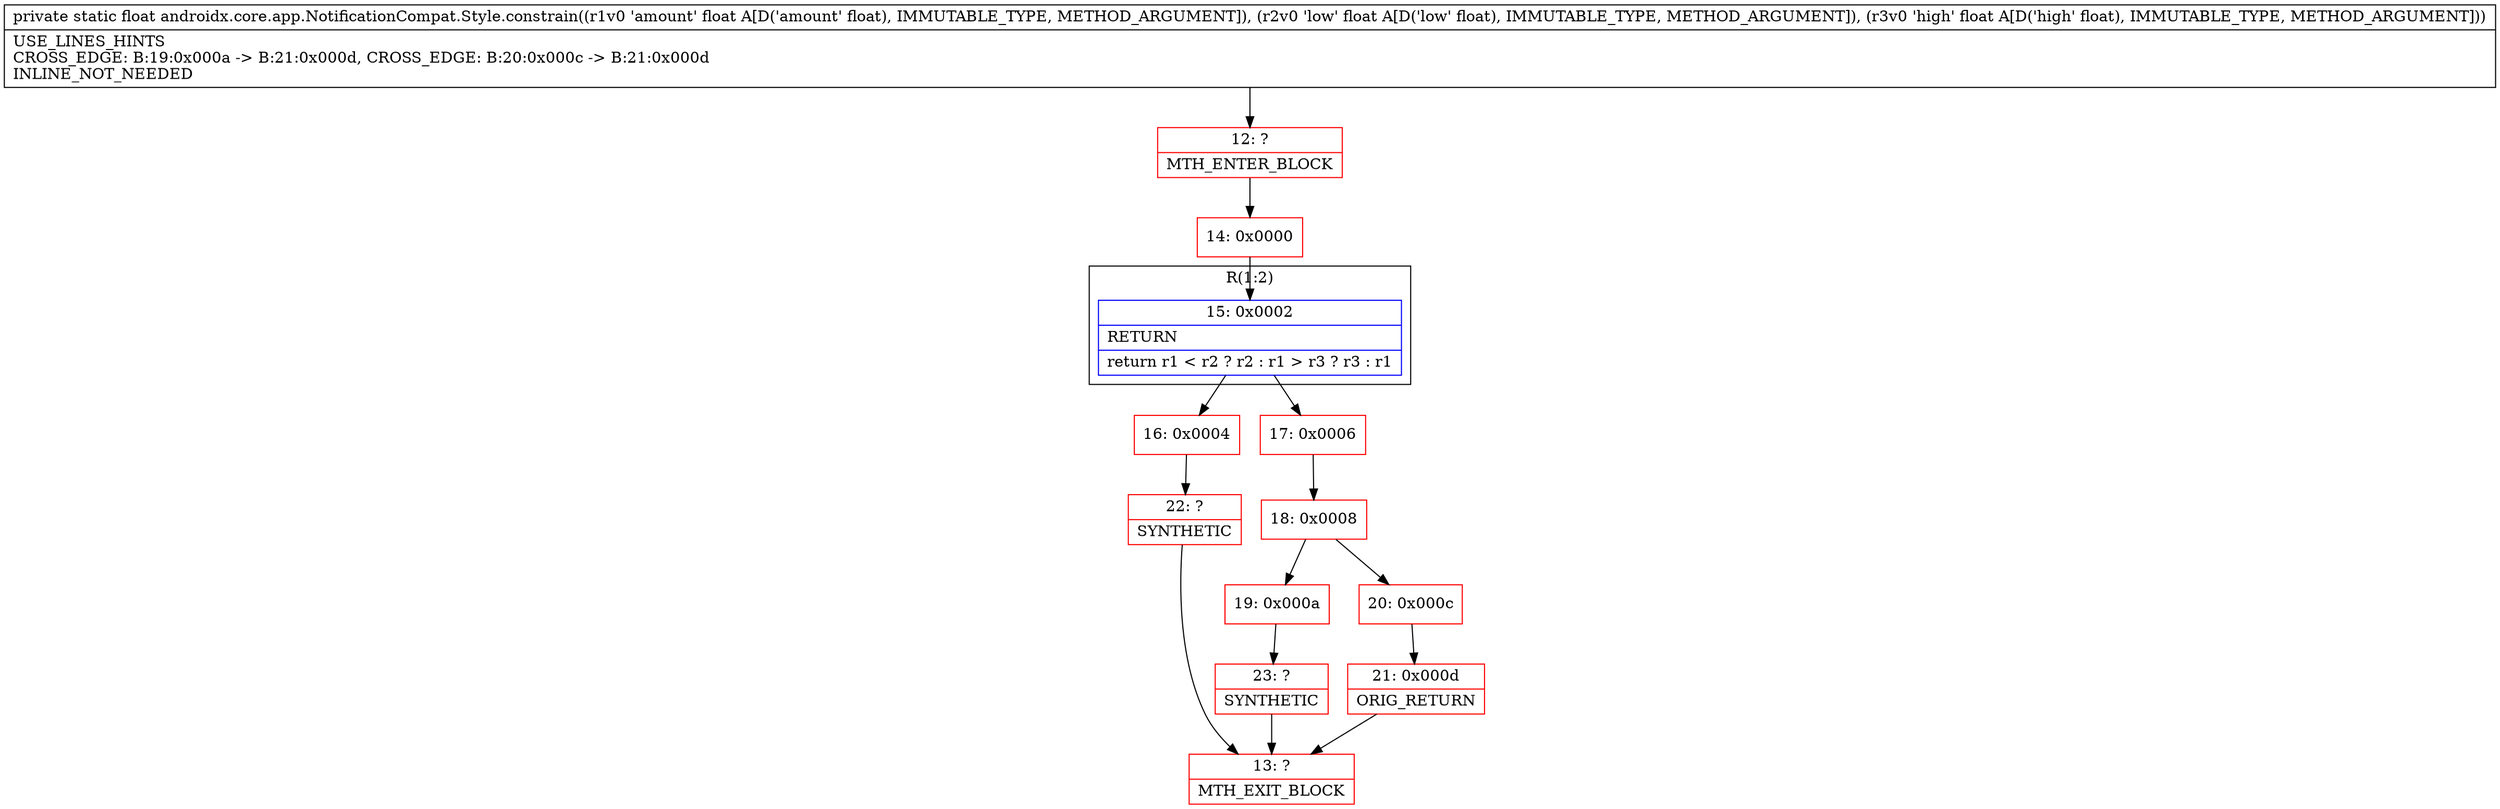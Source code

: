 digraph "CFG forandroidx.core.app.NotificationCompat.Style.constrain(FFF)F" {
subgraph cluster_Region_1328440903 {
label = "R(1:2)";
node [shape=record,color=blue];
Node_15 [shape=record,label="{15\:\ 0x0002|RETURN\l|return r1 \< r2 ? r2 : r1 \> r3 ? r3 : r1\l}"];
}
Node_12 [shape=record,color=red,label="{12\:\ ?|MTH_ENTER_BLOCK\l}"];
Node_14 [shape=record,color=red,label="{14\:\ 0x0000}"];
Node_16 [shape=record,color=red,label="{16\:\ 0x0004}"];
Node_22 [shape=record,color=red,label="{22\:\ ?|SYNTHETIC\l}"];
Node_13 [shape=record,color=red,label="{13\:\ ?|MTH_EXIT_BLOCK\l}"];
Node_17 [shape=record,color=red,label="{17\:\ 0x0006}"];
Node_18 [shape=record,color=red,label="{18\:\ 0x0008}"];
Node_19 [shape=record,color=red,label="{19\:\ 0x000a}"];
Node_23 [shape=record,color=red,label="{23\:\ ?|SYNTHETIC\l}"];
Node_20 [shape=record,color=red,label="{20\:\ 0x000c}"];
Node_21 [shape=record,color=red,label="{21\:\ 0x000d|ORIG_RETURN\l}"];
MethodNode[shape=record,label="{private static float androidx.core.app.NotificationCompat.Style.constrain((r1v0 'amount' float A[D('amount' float), IMMUTABLE_TYPE, METHOD_ARGUMENT]), (r2v0 'low' float A[D('low' float), IMMUTABLE_TYPE, METHOD_ARGUMENT]), (r3v0 'high' float A[D('high' float), IMMUTABLE_TYPE, METHOD_ARGUMENT]))  | USE_LINES_HINTS\lCROSS_EDGE: B:19:0x000a \-\> B:21:0x000d, CROSS_EDGE: B:20:0x000c \-\> B:21:0x000d\lINLINE_NOT_NEEDED\l}"];
MethodNode -> Node_12;Node_15 -> Node_16;
Node_15 -> Node_17;
Node_12 -> Node_14;
Node_14 -> Node_15;
Node_16 -> Node_22;
Node_22 -> Node_13;
Node_17 -> Node_18;
Node_18 -> Node_19;
Node_18 -> Node_20;
Node_19 -> Node_23;
Node_23 -> Node_13;
Node_20 -> Node_21;
Node_21 -> Node_13;
}

